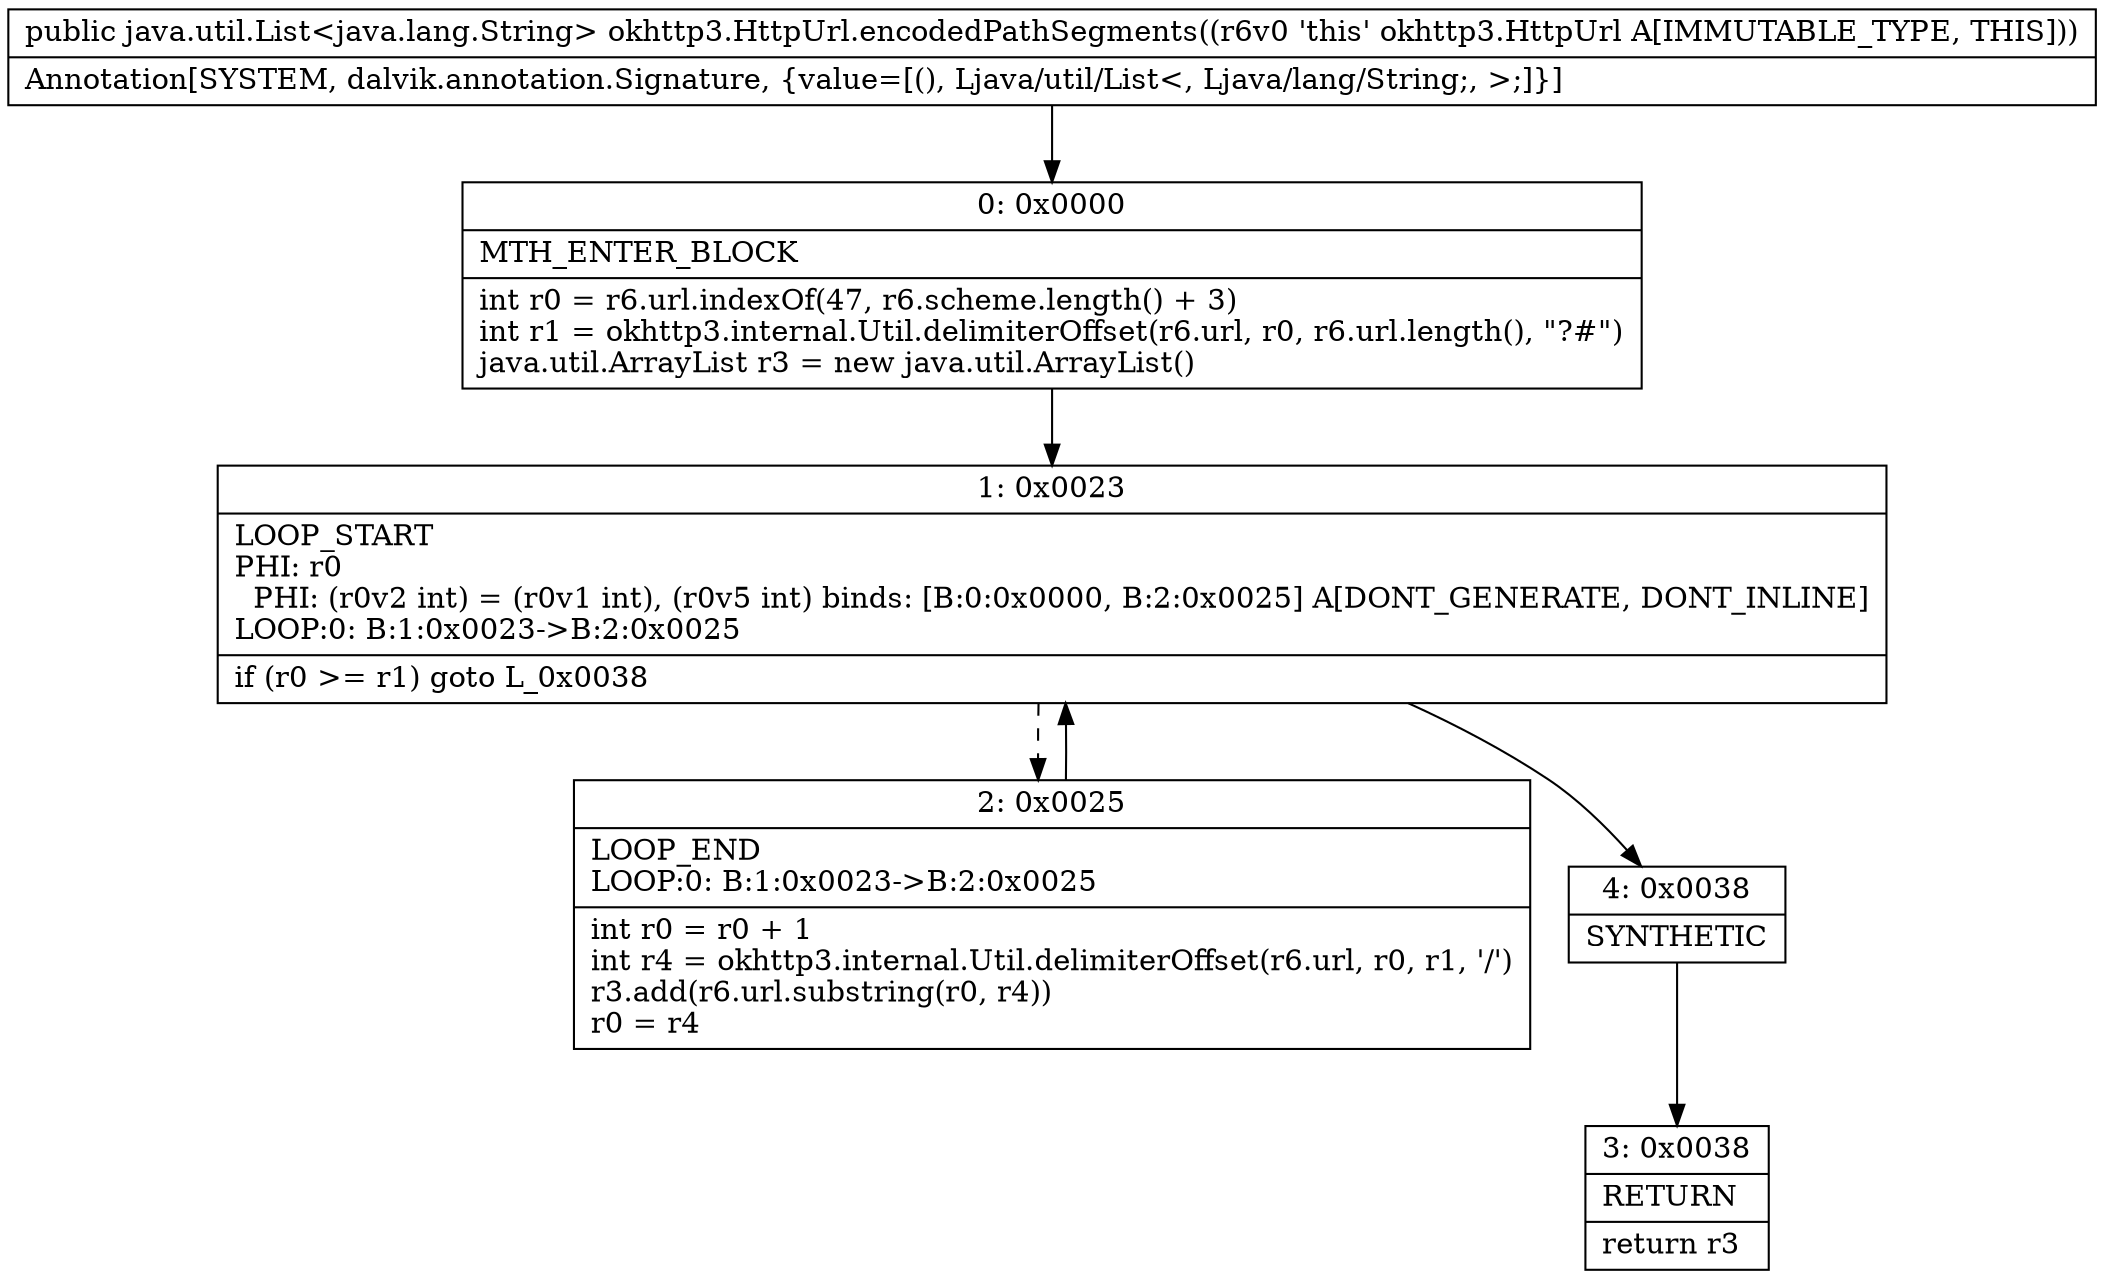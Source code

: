 digraph "CFG forokhttp3.HttpUrl.encodedPathSegments()Ljava\/util\/List;" {
Node_0 [shape=record,label="{0\:\ 0x0000|MTH_ENTER_BLOCK\l|int r0 = r6.url.indexOf(47, r6.scheme.length() + 3)\lint r1 = okhttp3.internal.Util.delimiterOffset(r6.url, r0, r6.url.length(), \"?#\")\ljava.util.ArrayList r3 = new java.util.ArrayList()\l}"];
Node_1 [shape=record,label="{1\:\ 0x0023|LOOP_START\lPHI: r0 \l  PHI: (r0v2 int) = (r0v1 int), (r0v5 int) binds: [B:0:0x0000, B:2:0x0025] A[DONT_GENERATE, DONT_INLINE]\lLOOP:0: B:1:0x0023\-\>B:2:0x0025\l|if (r0 \>= r1) goto L_0x0038\l}"];
Node_2 [shape=record,label="{2\:\ 0x0025|LOOP_END\lLOOP:0: B:1:0x0023\-\>B:2:0x0025\l|int r0 = r0 + 1\lint r4 = okhttp3.internal.Util.delimiterOffset(r6.url, r0, r1, '\/')\lr3.add(r6.url.substring(r0, r4))\lr0 = r4\l}"];
Node_3 [shape=record,label="{3\:\ 0x0038|RETURN\l|return r3\l}"];
Node_4 [shape=record,label="{4\:\ 0x0038|SYNTHETIC\l}"];
MethodNode[shape=record,label="{public java.util.List\<java.lang.String\> okhttp3.HttpUrl.encodedPathSegments((r6v0 'this' okhttp3.HttpUrl A[IMMUTABLE_TYPE, THIS]))  | Annotation[SYSTEM, dalvik.annotation.Signature, \{value=[(), Ljava\/util\/List\<, Ljava\/lang\/String;, \>;]\}]\l}"];
MethodNode -> Node_0;
Node_0 -> Node_1;
Node_1 -> Node_2[style=dashed];
Node_1 -> Node_4;
Node_2 -> Node_1;
Node_4 -> Node_3;
}

